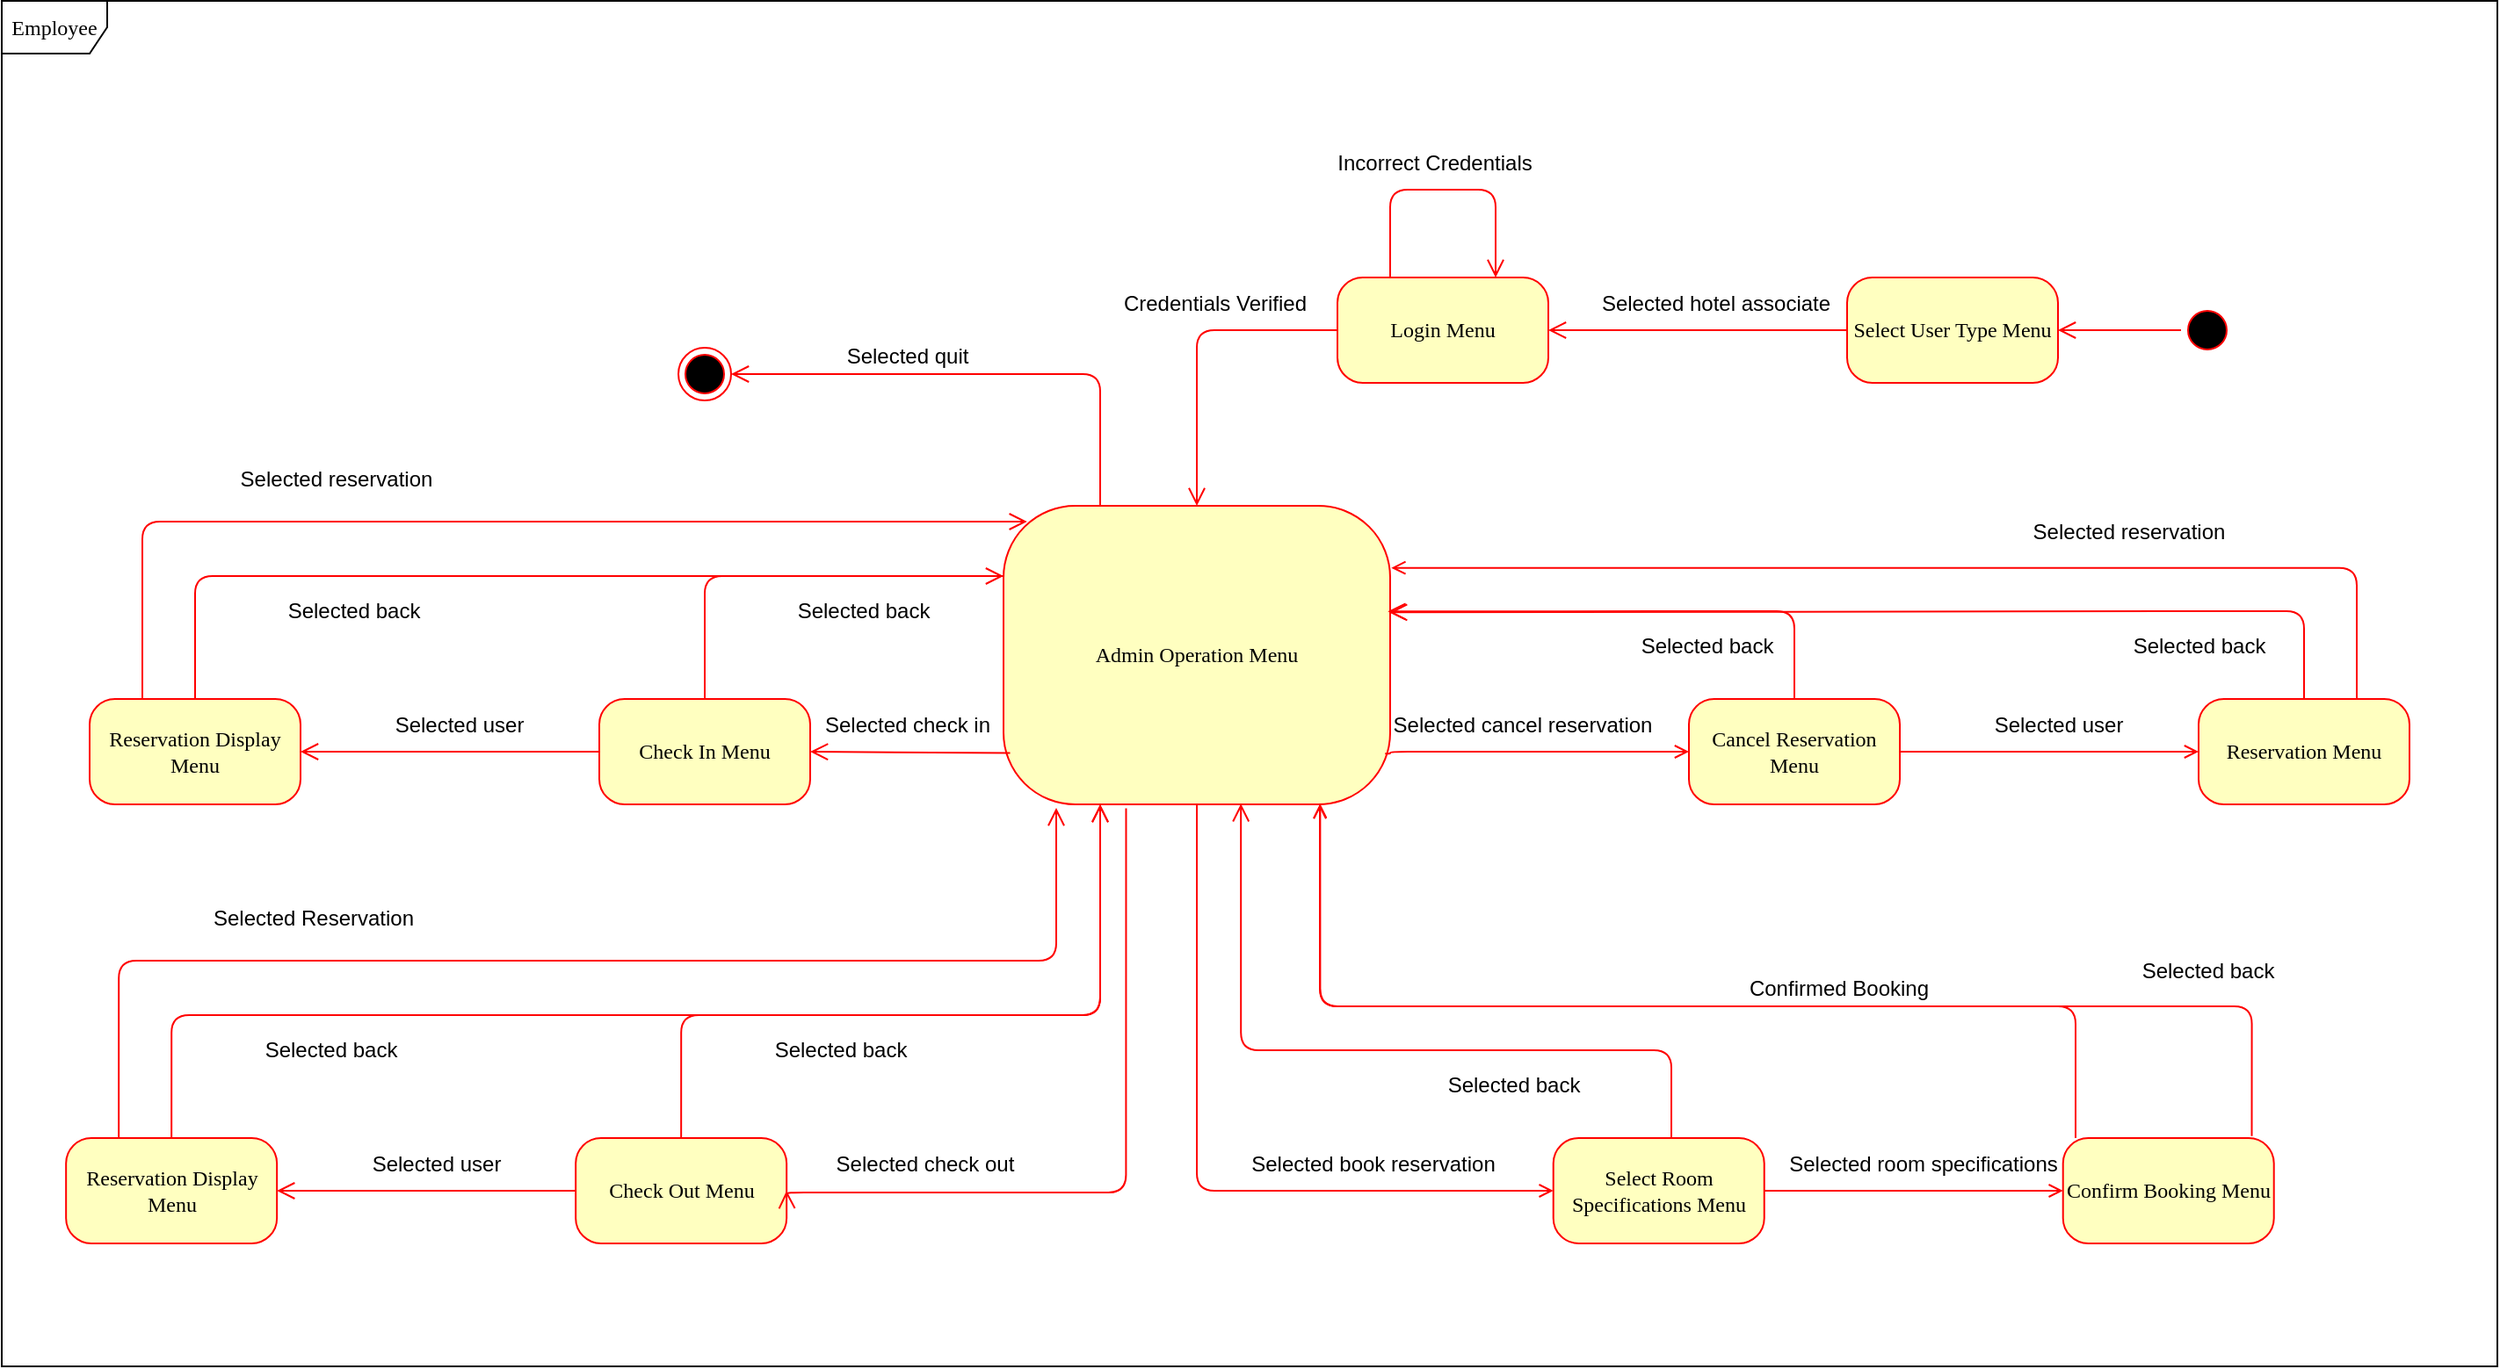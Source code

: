 <mxfile version="20.3.0" type="device"><diagram name="Page-1" id="58cdce13-f638-feb5-8d6f-7d28b1aa9fa0"><mxGraphModel dx="3162" dy="1225" grid="1" gridSize="10" guides="1" tooltips="1" connect="1" arrows="1" fold="1" page="1" pageScale="1" pageWidth="1100" pageHeight="850" background="none" math="0" shadow="0"><root><mxCell id="0"/><mxCell id="1" parent="0"/><mxCell id="382b91b5511bd0f7-1" value="" style="ellipse;html=1;shape=startState;fillColor=#000000;strokeColor=#ff0000;rounded=1;shadow=0;comic=0;labelBackgroundColor=none;fontFamily=Verdana;fontSize=12;fontColor=#000000;align=center;direction=south;" parent="1" vertex="1"><mxGeometry x="460" y="245" width="30" height="30" as="geometry"/></mxCell><mxCell id="382b91b5511bd0f7-5" value="Admin Operation Menu" style="rounded=1;whiteSpace=wrap;html=1;arcSize=24;fillColor=#ffffc0;strokeColor=#ff0000;shadow=0;comic=0;labelBackgroundColor=none;fontFamily=Verdana;fontSize=12;fontColor=#000000;align=center;" parent="1" vertex="1"><mxGeometry x="-210" y="360" width="220" height="170" as="geometry"/></mxCell><mxCell id="382b91b5511bd0f7-6" value="Select User Type Menu" style="rounded=1;whiteSpace=wrap;html=1;arcSize=24;fillColor=#ffffc0;strokeColor=#ff0000;shadow=0;comic=0;labelBackgroundColor=none;fontFamily=Verdana;fontSize=12;fontColor=#000000;align=center;" parent="1" vertex="1"><mxGeometry x="270" y="230" width="120" height="60" as="geometry"/></mxCell><mxCell id="2a3bc250acf0617d-8" value="Employee" style="shape=umlFrame;whiteSpace=wrap;html=1;rounded=1;shadow=0;comic=0;labelBackgroundColor=none;strokeWidth=1;fontFamily=Verdana;fontSize=12;align=center;" parent="1" vertex="1"><mxGeometry x="-780" y="72.5" width="1420" height="777.5" as="geometry"/></mxCell><mxCell id="2a3bc250acf0617d-9" style="edgeStyle=orthogonalEdgeStyle;html=1;labelBackgroundColor=none;endArrow=open;endSize=8;strokeColor=#ff0000;fontFamily=Verdana;fontSize=12;align=left;" parent="1" source="382b91b5511bd0f7-1" target="382b91b5511bd0f7-6" edge="1"><mxGeometry relative="1" as="geometry"/></mxCell><mxCell id="D10sLgca207JY-B3G31J-2" style="edgeStyle=orthogonalEdgeStyle;html=1;labelBackgroundColor=none;endArrow=open;endSize=8;strokeColor=#ff0000;fontFamily=Verdana;fontSize=12;align=left;exitX=0;exitY=0.5;exitDx=0;exitDy=0;entryX=1;entryY=0.5;entryDx=0;entryDy=0;" parent="1" source="382b91b5511bd0f7-6" target="D10sLgca207JY-B3G31J-14" edge="1"><mxGeometry relative="1" as="geometry"><mxPoint x="300" y="260" as="sourcePoint"/><mxPoint x="230" y="300" as="targetPoint"/><Array as="points"><mxPoint x="190" y="260"/><mxPoint x="190" y="260"/></Array></mxGeometry></mxCell><mxCell id="D10sLgca207JY-B3G31J-3" value="Selected hotel associate" style="text;html=1;align=center;verticalAlign=middle;resizable=0;points=[];autosize=1;strokeColor=none;fillColor=none;" parent="1" vertex="1"><mxGeometry x="120" y="230" width="150" height="30" as="geometry"/></mxCell><mxCell id="D10sLgca207JY-B3G31J-9" value="Selected book reservation" style="text;html=1;align=center;verticalAlign=middle;resizable=0;points=[];autosize=1;strokeColor=none;fillColor=none;" parent="1" vertex="1"><mxGeometry x="-80" y="720" width="160" height="30" as="geometry"/></mxCell><mxCell id="D10sLgca207JY-B3G31J-11" value="Selected quit" style="text;html=1;align=center;verticalAlign=middle;resizable=0;points=[];autosize=1;strokeColor=none;fillColor=none;" parent="1" vertex="1"><mxGeometry x="-310" y="260" width="90" height="30" as="geometry"/></mxCell><mxCell id="D10sLgca207JY-B3G31J-14" value="Login Menu" style="rounded=1;whiteSpace=wrap;html=1;arcSize=24;fillColor=#ffffc0;strokeColor=#ff0000;shadow=0;comic=0;labelBackgroundColor=none;fontFamily=Verdana;fontSize=12;fontColor=#000000;align=center;" parent="1" vertex="1"><mxGeometry x="-20" y="230" width="120" height="60" as="geometry"/></mxCell><mxCell id="D10sLgca207JY-B3G31J-16" value="Credentials Verified" style="text;html=1;align=center;verticalAlign=middle;resizable=0;points=[];autosize=1;strokeColor=none;fillColor=none;" parent="1" vertex="1"><mxGeometry x="-155" y="230" width="130" height="30" as="geometry"/></mxCell><mxCell id="D10sLgca207JY-B3G31J-17" style="edgeStyle=orthogonalEdgeStyle;html=1;labelBackgroundColor=none;endArrow=open;endSize=8;strokeColor=#ff0000;fontFamily=Verdana;fontSize=12;align=left;exitX=0.25;exitY=0;exitDx=0;exitDy=0;entryX=0.75;entryY=0;entryDx=0;entryDy=0;" parent="1" source="D10sLgca207JY-B3G31J-14" target="D10sLgca207JY-B3G31J-14" edge="1"><mxGeometry relative="1" as="geometry"><mxPoint x="10" y="200" as="sourcePoint"/><mxPoint x="70" y="220" as="targetPoint"/><Array as="points"><mxPoint x="10" y="180"/><mxPoint x="70" y="180"/></Array></mxGeometry></mxCell><mxCell id="D10sLgca207JY-B3G31J-18" value="Incorrect Credentials" style="text;html=1;align=center;verticalAlign=middle;resizable=0;points=[];autosize=1;strokeColor=none;fillColor=none;" parent="1" vertex="1"><mxGeometry x="-30" y="150" width="130" height="30" as="geometry"/></mxCell><mxCell id="D10sLgca207JY-B3G31J-24" value="Check In Menu" style="rounded=1;whiteSpace=wrap;html=1;arcSize=24;fillColor=#ffffc0;strokeColor=#ff0000;shadow=0;comic=0;labelBackgroundColor=none;fontFamily=Verdana;fontSize=12;fontColor=#000000;align=center;" parent="1" vertex="1"><mxGeometry x="-440" y="470" width="120" height="60" as="geometry"/></mxCell><mxCell id="D10sLgca207JY-B3G31J-27" style="edgeStyle=orthogonalEdgeStyle;html=1;labelBackgroundColor=none;endArrow=open;endSize=8;strokeColor=#ff0000;fontFamily=Verdana;fontSize=12;align=left;entryX=1;entryY=0.5;entryDx=0;entryDy=0;exitX=0.017;exitY=0.828;exitDx=0;exitDy=0;exitPerimeter=0;" parent="1" source="382b91b5511bd0f7-5" target="D10sLgca207JY-B3G31J-24" edge="1"><mxGeometry relative="1" as="geometry"><mxPoint x="-200" y="420" as="sourcePoint"/><mxPoint x="-780" y="530" as="targetPoint"/><Array as="points"><mxPoint x="-320" y="501"/></Array></mxGeometry></mxCell><mxCell id="D10sLgca207JY-B3G31J-28" value="Selected check in" style="text;html=1;align=center;verticalAlign=middle;resizable=0;points=[];autosize=1;strokeColor=none;fillColor=none;" parent="1" vertex="1"><mxGeometry x="-325" y="470" width="120" height="30" as="geometry"/></mxCell><mxCell id="D10sLgca207JY-B3G31J-32" style="edgeStyle=orthogonalEdgeStyle;html=1;labelBackgroundColor=none;endArrow=open;endSize=8;strokeColor=#ff0000;fontFamily=Verdana;fontSize=12;align=left;exitX=0.25;exitY=0;exitDx=0;exitDy=0;entryX=1;entryY=0.5;entryDx=0;entryDy=0;" parent="1" source="382b91b5511bd0f7-5" target="-xtLUZi9XZsfs5x1f70--2" edge="1"><mxGeometry relative="1" as="geometry"><mxPoint x="721.04" y="266.5" as="sourcePoint"/><mxPoint x="-365" y="285" as="targetPoint"/><Array as="points"><mxPoint x="-155" y="285"/></Array></mxGeometry></mxCell><mxCell id="D10sLgca207JY-B3G31J-33" style="edgeStyle=orthogonalEdgeStyle;html=1;labelBackgroundColor=none;endArrow=open;endSize=8;strokeColor=#ff0000;fontFamily=Verdana;fontSize=12;align=left;exitX=0;exitY=0.5;exitDx=0;exitDy=0;entryX=0.5;entryY=0;entryDx=0;entryDy=0;" parent="1" source="D10sLgca207JY-B3G31J-14" target="382b91b5511bd0f7-5" edge="1"><mxGeometry relative="1" as="geometry"><mxPoint x="-320" y="210" as="sourcePoint"/><mxPoint x="-100" y="210" as="targetPoint"/></mxGeometry></mxCell><mxCell id="r40Pn0SbiMnviiHyqKYa-1" value="Reservation Display Menu" style="rounded=1;whiteSpace=wrap;html=1;arcSize=24;fillColor=#ffffc0;strokeColor=#ff0000;shadow=0;comic=0;labelBackgroundColor=none;fontFamily=Verdana;fontSize=12;fontColor=#000000;align=center;" parent="1" vertex="1"><mxGeometry x="-730" y="470" width="120" height="60" as="geometry"/></mxCell><mxCell id="r40Pn0SbiMnviiHyqKYa-2" style="edgeStyle=orthogonalEdgeStyle;html=1;labelBackgroundColor=none;endArrow=open;endSize=8;strokeColor=#ff0000;fontFamily=Verdana;fontSize=12;align=left;exitX=0;exitY=0.5;exitDx=0;exitDy=0;entryX=1;entryY=0.5;entryDx=0;entryDy=0;" parent="1" source="D10sLgca207JY-B3G31J-24" target="r40Pn0SbiMnviiHyqKYa-1" edge="1"><mxGeometry relative="1" as="geometry"><mxPoint x="-390" y="420" as="sourcePoint"/><mxPoint x="-670" y="420" as="targetPoint"/><Array as="points"><mxPoint x="-550" y="500"/><mxPoint x="-550" y="500"/></Array></mxGeometry></mxCell><mxCell id="r40Pn0SbiMnviiHyqKYa-3" value="Selected user" style="text;html=1;align=center;verticalAlign=middle;resizable=0;points=[];autosize=1;strokeColor=none;fillColor=none;" parent="1" vertex="1"><mxGeometry x="-570" y="470" width="100" height="30" as="geometry"/></mxCell><mxCell id="r40Pn0SbiMnviiHyqKYa-6" value="Selected reservation" style="text;html=1;align=center;verticalAlign=middle;resizable=0;points=[];autosize=1;strokeColor=none;fillColor=none;" parent="1" vertex="1"><mxGeometry x="-655" y="330" width="130" height="30" as="geometry"/></mxCell><mxCell id="r40Pn0SbiMnviiHyqKYa-7" style="edgeStyle=orthogonalEdgeStyle;html=1;labelBackgroundColor=none;endArrow=open;endSize=8;strokeColor=#ff0000;fontFamily=Verdana;fontSize=12;align=left;exitX=0.5;exitY=0;exitDx=0;exitDy=0;" parent="1" source="r40Pn0SbiMnviiHyqKYa-1" edge="1"><mxGeometry relative="1" as="geometry"><mxPoint x="-550.0" y="387.78" as="sourcePoint"/><mxPoint x="-210" y="400" as="targetPoint"/><Array as="points"><mxPoint x="-670" y="400"/></Array></mxGeometry></mxCell><mxCell id="r40Pn0SbiMnviiHyqKYa-10" style="edgeStyle=orthogonalEdgeStyle;html=1;labelBackgroundColor=none;endArrow=open;endSize=8;strokeColor=#ff0000;fontFamily=Verdana;fontSize=12;align=left;exitX=0.25;exitY=0;exitDx=0;exitDy=0;entryX=0.061;entryY=0.052;entryDx=0;entryDy=0;entryPerimeter=0;" parent="1" source="r40Pn0SbiMnviiHyqKYa-1" target="382b91b5511bd0f7-5" edge="1"><mxGeometry relative="1" as="geometry"><mxPoint x="-970" y="470" as="sourcePoint"/><mxPoint x="-210" y="370" as="targetPoint"/><Array as="points"><mxPoint x="-700" y="369"/><mxPoint x="-197" y="369"/></Array></mxGeometry></mxCell><mxCell id="r40Pn0SbiMnviiHyqKYa-11" value="Selected back" style="text;html=1;align=center;verticalAlign=middle;resizable=0;points=[];autosize=1;strokeColor=none;fillColor=none;" parent="1" vertex="1"><mxGeometry x="-340" y="405" width="100" height="30" as="geometry"/></mxCell><mxCell id="r40Pn0SbiMnviiHyqKYa-12" value="" style="edgeStyle=orthogonalEdgeStyle;html=1;labelBackgroundColor=none;endArrow=none;endSize=8;strokeColor=#ff0000;fontFamily=Verdana;fontSize=12;align=left;exitX=0.5;exitY=0;exitDx=0;exitDy=0;" parent="1" source="D10sLgca207JY-B3G31J-24" edge="1"><mxGeometry relative="1" as="geometry"><mxPoint x="-380" y="470" as="sourcePoint"/><mxPoint x="-210" y="400" as="targetPoint"/><Array as="points"><mxPoint x="-380" y="400"/><mxPoint x="-210" y="400"/></Array></mxGeometry></mxCell><mxCell id="r40Pn0SbiMnviiHyqKYa-13" value="Selected back" style="text;html=1;align=center;verticalAlign=middle;resizable=0;points=[];autosize=1;strokeColor=none;fillColor=none;" parent="1" vertex="1"><mxGeometry x="-630" y="405" width="100" height="30" as="geometry"/></mxCell><mxCell id="r40Pn0SbiMnviiHyqKYa-20" value="Check Out Menu" style="rounded=1;whiteSpace=wrap;html=1;arcSize=24;fillColor=#ffffc0;strokeColor=#ff0000;shadow=0;comic=0;labelBackgroundColor=none;fontFamily=Verdana;fontSize=12;fontColor=#000000;align=center;" parent="1" vertex="1"><mxGeometry x="-453.42" y="720" width="120" height="60" as="geometry"/></mxCell><mxCell id="r40Pn0SbiMnviiHyqKYa-21" style="edgeStyle=orthogonalEdgeStyle;html=1;labelBackgroundColor=none;endArrow=open;endSize=8;strokeColor=#ff0000;fontFamily=Verdana;fontSize=12;align=left;entryX=1;entryY=0.5;entryDx=0;entryDy=0;exitX=0.317;exitY=1.013;exitDx=0;exitDy=0;exitPerimeter=0;" parent="1" source="382b91b5511bd0f7-5" target="r40Pn0SbiMnviiHyqKYa-20" edge="1"><mxGeometry relative="1" as="geometry"><mxPoint x="-219.68" y="750.76" as="sourcePoint"/><mxPoint x="-793.42" y="780" as="targetPoint"/><Array as="points"><mxPoint x="-140" y="751"/><mxPoint x="-333" y="751"/></Array></mxGeometry></mxCell><mxCell id="r40Pn0SbiMnviiHyqKYa-22" value="Selected check out" style="text;html=1;align=center;verticalAlign=middle;resizable=0;points=[];autosize=1;strokeColor=none;fillColor=none;" parent="1" vertex="1"><mxGeometry x="-315" y="720" width="120" height="30" as="geometry"/></mxCell><mxCell id="r40Pn0SbiMnviiHyqKYa-23" value="Reservation Display Menu" style="rounded=1;whiteSpace=wrap;html=1;arcSize=24;fillColor=#ffffc0;strokeColor=#ff0000;shadow=0;comic=0;labelBackgroundColor=none;fontFamily=Verdana;fontSize=12;fontColor=#000000;align=center;" parent="1" vertex="1"><mxGeometry x="-743.42" y="720" width="120" height="60" as="geometry"/></mxCell><mxCell id="r40Pn0SbiMnviiHyqKYa-24" style="edgeStyle=orthogonalEdgeStyle;html=1;labelBackgroundColor=none;endArrow=open;endSize=8;strokeColor=#ff0000;fontFamily=Verdana;fontSize=12;align=left;exitX=0;exitY=0.5;exitDx=0;exitDy=0;entryX=1;entryY=0.5;entryDx=0;entryDy=0;" parent="1" source="r40Pn0SbiMnviiHyqKYa-20" target="r40Pn0SbiMnviiHyqKYa-23" edge="1"><mxGeometry relative="1" as="geometry"><mxPoint x="-403.42" y="670" as="sourcePoint"/><mxPoint x="-683.42" y="670" as="targetPoint"/><Array as="points"><mxPoint x="-563.42" y="750"/><mxPoint x="-563.42" y="750"/></Array></mxGeometry></mxCell><mxCell id="r40Pn0SbiMnviiHyqKYa-25" value="Selected user" style="text;html=1;align=center;verticalAlign=middle;resizable=0;points=[];autosize=1;strokeColor=none;fillColor=none;" parent="1" vertex="1"><mxGeometry x="-583.42" y="720" width="100" height="30" as="geometry"/></mxCell><mxCell id="r40Pn0SbiMnviiHyqKYa-26" value="Selected Reservation" style="text;html=1;align=center;verticalAlign=middle;resizable=0;points=[];autosize=1;strokeColor=none;fillColor=none;" parent="1" vertex="1"><mxGeometry x="-673.42" y="580" width="140" height="30" as="geometry"/></mxCell><mxCell id="r40Pn0SbiMnviiHyqKYa-27" style="edgeStyle=orthogonalEdgeStyle;html=1;labelBackgroundColor=none;endArrow=open;endSize=8;strokeColor=#ff0000;fontFamily=Verdana;fontSize=12;align=left;exitX=0.5;exitY=0;exitDx=0;exitDy=0;entryX=0.25;entryY=1;entryDx=0;entryDy=0;" parent="1" source="r40Pn0SbiMnviiHyqKYa-23" target="382b91b5511bd0f7-5" edge="1"><mxGeometry relative="1" as="geometry"><mxPoint x="-563.42" y="637.78" as="sourcePoint"/><mxPoint x="-223.42" y="650" as="targetPoint"/><Array as="points"><mxPoint x="-683" y="650"/><mxPoint x="-155" y="650"/></Array></mxGeometry></mxCell><mxCell id="r40Pn0SbiMnviiHyqKYa-28" style="edgeStyle=orthogonalEdgeStyle;html=1;labelBackgroundColor=none;endArrow=open;endSize=8;strokeColor=#ff0000;fontFamily=Verdana;fontSize=12;align=left;exitX=0.25;exitY=0;exitDx=0;exitDy=0;" parent="1" source="r40Pn0SbiMnviiHyqKYa-23" edge="1"><mxGeometry relative="1" as="geometry"><mxPoint x="-983.42" y="720" as="sourcePoint"/><mxPoint x="-180" y="532" as="targetPoint"/><Array as="points"><mxPoint x="-713" y="619"/><mxPoint x="-180" y="619"/><mxPoint x="-180" y="532"/></Array></mxGeometry></mxCell><mxCell id="r40Pn0SbiMnviiHyqKYa-29" value="Selected back" style="text;html=1;align=center;verticalAlign=middle;resizable=0;points=[];autosize=1;strokeColor=none;fillColor=none;" parent="1" vertex="1"><mxGeometry x="-353.42" y="655" width="100" height="30" as="geometry"/></mxCell><mxCell id="r40Pn0SbiMnviiHyqKYa-30" value="" style="edgeStyle=orthogonalEdgeStyle;html=1;labelBackgroundColor=none;endArrow=open;endSize=8;strokeColor=#ff0000;fontFamily=Verdana;fontSize=12;align=left;exitX=0.5;exitY=0;exitDx=0;exitDy=0;endFill=0;entryX=0.25;entryY=1;entryDx=0;entryDy=0;" parent="1" source="r40Pn0SbiMnviiHyqKYa-20" target="382b91b5511bd0f7-5" edge="1"><mxGeometry relative="1" as="geometry"><mxPoint x="-393.42" y="720" as="sourcePoint"/><mxPoint x="-80" y="630" as="targetPoint"/><Array as="points"><mxPoint x="-393" y="650"/><mxPoint x="-155" y="650"/></Array></mxGeometry></mxCell><mxCell id="r40Pn0SbiMnviiHyqKYa-31" value="Selected back" style="text;html=1;align=center;verticalAlign=middle;resizable=0;points=[];autosize=1;strokeColor=none;fillColor=none;" parent="1" vertex="1"><mxGeometry x="-643.42" y="655" width="100" height="30" as="geometry"/></mxCell><mxCell id="r40Pn0SbiMnviiHyqKYa-32" value="Reservation Menu" style="rounded=1;whiteSpace=wrap;html=1;arcSize=24;fillColor=#ffffc0;strokeColor=#ff0000;shadow=0;comic=0;labelBackgroundColor=none;fontFamily=Verdana;fontSize=12;fontColor=#000000;align=center;" parent="1" vertex="1"><mxGeometry x="470" y="470" width="120" height="60" as="geometry"/></mxCell><mxCell id="r40Pn0SbiMnviiHyqKYa-33" style="edgeStyle=orthogonalEdgeStyle;html=1;labelBackgroundColor=none;endArrow=none;endSize=8;strokeColor=#ff0000;fontFamily=Verdana;fontSize=12;align=left;entryX=0.75;entryY=0;entryDx=0;entryDy=0;exitX=1.003;exitY=0.208;exitDx=0;exitDy=0;exitPerimeter=0;startArrow=open;startFill=0;endFill=0;" parent="1" source="382b91b5511bd0f7-5" target="r40Pn0SbiMnviiHyqKYa-32" edge="1"><mxGeometry relative="1" as="geometry"><mxPoint x="633.74" y="490.76" as="sourcePoint"/><mxPoint x="60" y="520" as="targetPoint"/><Array as="points"><mxPoint x="560" y="395"/></Array></mxGeometry></mxCell><mxCell id="r40Pn0SbiMnviiHyqKYa-34" value="Selected reservation" style="text;html=1;align=center;verticalAlign=middle;resizable=0;points=[];autosize=1;strokeColor=none;fillColor=none;" parent="1" vertex="1"><mxGeometry x="365" y="360" width="130" height="30" as="geometry"/></mxCell><mxCell id="r40Pn0SbiMnviiHyqKYa-35" value="Cancel Reservation Menu" style="rounded=1;whiteSpace=wrap;html=1;arcSize=24;fillColor=#ffffc0;strokeColor=#ff0000;shadow=0;comic=0;labelBackgroundColor=none;fontFamily=Verdana;fontSize=12;fontColor=#000000;align=center;" parent="1" vertex="1"><mxGeometry x="180" y="470" width="120" height="60" as="geometry"/></mxCell><mxCell id="r40Pn0SbiMnviiHyqKYa-36" style="edgeStyle=orthogonalEdgeStyle;html=1;labelBackgroundColor=none;endArrow=none;endSize=8;strokeColor=#ff0000;fontFamily=Verdana;fontSize=12;align=left;exitX=0;exitY=0.5;exitDx=0;exitDy=0;entryX=1;entryY=0.5;entryDx=0;entryDy=0;startArrow=open;startFill=0;endFill=0;" parent="1" source="r40Pn0SbiMnviiHyqKYa-32" target="r40Pn0SbiMnviiHyqKYa-35" edge="1"><mxGeometry relative="1" as="geometry"><mxPoint x="520" y="420" as="sourcePoint"/><mxPoint x="240" y="420" as="targetPoint"/><Array as="points"><mxPoint x="360" y="500"/><mxPoint x="360" y="500"/></Array></mxGeometry></mxCell><mxCell id="r40Pn0SbiMnviiHyqKYa-37" value="Selected user" style="text;html=1;align=center;verticalAlign=middle;resizable=0;points=[];autosize=1;strokeColor=none;fillColor=none;" parent="1" vertex="1"><mxGeometry x="340" y="470" width="100" height="30" as="geometry"/></mxCell><mxCell id="r40Pn0SbiMnviiHyqKYa-39" style="edgeStyle=orthogonalEdgeStyle;html=1;labelBackgroundColor=none;endArrow=open;endSize=8;strokeColor=#ff0000;fontFamily=Verdana;fontSize=12;align=left;exitX=0.5;exitY=0;exitDx=0;exitDy=0;entryX=0.994;entryY=0.354;entryDx=0;entryDy=0;entryPerimeter=0;" parent="1" source="r40Pn0SbiMnviiHyqKYa-35" target="382b91b5511bd0f7-5" edge="1"><mxGeometry relative="1" as="geometry"><mxPoint x="290.0" y="377.78" as="sourcePoint"/><mxPoint x="630" y="390" as="targetPoint"/><Array as="points"><mxPoint x="170" y="420"/><mxPoint x="9" y="420"/></Array></mxGeometry></mxCell><mxCell id="r40Pn0SbiMnviiHyqKYa-41" value="Selected back" style="text;html=1;align=center;verticalAlign=middle;resizable=0;points=[];autosize=1;strokeColor=none;fillColor=none;" parent="1" vertex="1"><mxGeometry x="420" y="425" width="100" height="30" as="geometry"/></mxCell><mxCell id="r40Pn0SbiMnviiHyqKYa-42" value="" style="edgeStyle=orthogonalEdgeStyle;html=1;labelBackgroundColor=none;endArrow=open;endSize=8;strokeColor=#ff0000;fontFamily=Verdana;fontSize=12;align=left;exitX=0.5;exitY=0;exitDx=0;exitDy=0;entryX=0.998;entryY=0.357;entryDx=0;entryDy=0;entryPerimeter=0;startArrow=none;startFill=0;endFill=0;" parent="1" source="r40Pn0SbiMnviiHyqKYa-32" target="382b91b5511bd0f7-5" edge="1"><mxGeometry relative="1" as="geometry"><mxPoint x="460" y="460" as="sourcePoint"/><mxPoint x="20" y="400" as="targetPoint"/><Array as="points"><mxPoint x="460" y="420"/><mxPoint x="20" y="420"/></Array></mxGeometry></mxCell><mxCell id="r40Pn0SbiMnviiHyqKYa-43" value="Selected back" style="text;html=1;align=center;verticalAlign=middle;resizable=0;points=[];autosize=1;strokeColor=none;fillColor=none;" parent="1" vertex="1"><mxGeometry x="140" y="425" width="100" height="30" as="geometry"/></mxCell><mxCell id="r40Pn0SbiMnviiHyqKYa-44" style="edgeStyle=orthogonalEdgeStyle;html=1;labelBackgroundColor=none;endArrow=none;endSize=8;strokeColor=#ff0000;fontFamily=Verdana;fontSize=12;align=left;exitX=0;exitY=0.5;exitDx=0;exitDy=0;entryX=0.987;entryY=0.83;entryDx=0;entryDy=0;startArrow=open;startFill=0;endFill=0;entryPerimeter=0;" parent="1" source="r40Pn0SbiMnviiHyqKYa-35" target="382b91b5511bd0f7-5" edge="1"><mxGeometry relative="1" as="geometry"><mxPoint x="180" y="540" as="sourcePoint"/><mxPoint x="10" y="497.5" as="targetPoint"/><Array as="points"><mxPoint x="10" y="500"/><mxPoint x="10" y="501"/></Array></mxGeometry></mxCell><mxCell id="r40Pn0SbiMnviiHyqKYa-45" value="Confirm Booking Menu" style="rounded=1;whiteSpace=wrap;html=1;arcSize=24;fillColor=#ffffc0;strokeColor=#ff0000;shadow=0;comic=0;labelBackgroundColor=none;fontFamily=Verdana;fontSize=12;fontColor=#000000;align=center;" parent="1" vertex="1"><mxGeometry x="392.86" y="720" width="120" height="60" as="geometry"/></mxCell><mxCell id="r40Pn0SbiMnviiHyqKYa-46" style="edgeStyle=orthogonalEdgeStyle;html=1;labelBackgroundColor=none;endArrow=none;endSize=8;strokeColor=#ff0000;fontFamily=Verdana;fontSize=12;align=left;exitX=0.819;exitY=0.998;exitDx=0;exitDy=0;exitPerimeter=0;startArrow=open;startFill=0;endFill=0;" parent="1" source="382b91b5511bd0f7-5" edge="1"><mxGeometry relative="1" as="geometry"><mxPoint x="3.52" y="645.36" as="sourcePoint"/><mxPoint x="400" y="720" as="targetPoint"/><Array as="points"><mxPoint x="-30" y="645"/><mxPoint x="400" y="645"/><mxPoint x="400" y="720"/></Array></mxGeometry></mxCell><mxCell id="r40Pn0SbiMnviiHyqKYa-47" value="Confirmed Booking" style="text;html=1;align=center;verticalAlign=middle;resizable=0;points=[];autosize=1;strokeColor=none;fillColor=none;" parent="1" vertex="1"><mxGeometry x="200" y="620" width="130" height="30" as="geometry"/></mxCell><mxCell id="r40Pn0SbiMnviiHyqKYa-48" value="Select Room Specifications Menu" style="rounded=1;whiteSpace=wrap;html=1;arcSize=24;fillColor=#ffffc0;strokeColor=#ff0000;shadow=0;comic=0;labelBackgroundColor=none;fontFamily=Verdana;fontSize=12;fontColor=#000000;align=center;" parent="1" vertex="1"><mxGeometry x="102.86" y="720" width="120" height="60" as="geometry"/></mxCell><mxCell id="r40Pn0SbiMnviiHyqKYa-49" style="edgeStyle=orthogonalEdgeStyle;html=1;labelBackgroundColor=none;endArrow=none;endSize=8;strokeColor=#ff0000;fontFamily=Verdana;fontSize=12;align=left;exitX=0;exitY=0.5;exitDx=0;exitDy=0;entryX=1;entryY=0.5;entryDx=0;entryDy=0;startArrow=open;startFill=0;endFill=0;" parent="1" source="r40Pn0SbiMnviiHyqKYa-45" target="r40Pn0SbiMnviiHyqKYa-48" edge="1"><mxGeometry relative="1" as="geometry"><mxPoint x="442.86" y="670" as="sourcePoint"/><mxPoint x="162.86" y="670" as="targetPoint"/><Array as="points"><mxPoint x="282.86" y="750"/><mxPoint x="282.86" y="750"/></Array></mxGeometry></mxCell><mxCell id="r40Pn0SbiMnviiHyqKYa-50" value="Selected room specifications" style="text;html=1;align=center;verticalAlign=middle;resizable=0;points=[];autosize=1;strokeColor=none;fillColor=none;" parent="1" vertex="1"><mxGeometry x="222.86" y="720" width="180" height="30" as="geometry"/></mxCell><mxCell id="r40Pn0SbiMnviiHyqKYa-53" value="" style="edgeStyle=orthogonalEdgeStyle;html=1;labelBackgroundColor=none;endArrow=open;endSize=8;strokeColor=#ff0000;fontFamily=Verdana;fontSize=12;align=left;entryX=0.614;entryY=0.998;entryDx=0;entryDy=0;entryPerimeter=0;startArrow=none;startFill=0;endFill=0;" parent="1" target="382b91b5511bd0f7-5" edge="1"><mxGeometry relative="1" as="geometry"><mxPoint x="170" y="720" as="sourcePoint"/><mxPoint x="2.42" y="670.69" as="targetPoint"/><Array as="points"><mxPoint x="170" y="720"/><mxPoint x="170" y="670"/><mxPoint x="-75" y="670"/></Array></mxGeometry></mxCell><mxCell id="r40Pn0SbiMnviiHyqKYa-54" value="Selected back" style="text;html=1;align=center;verticalAlign=middle;resizable=0;points=[];autosize=1;strokeColor=none;fillColor=none;" parent="1" vertex="1"><mxGeometry x="30" y="675" width="100" height="30" as="geometry"/></mxCell><mxCell id="r40Pn0SbiMnviiHyqKYa-55" style="edgeStyle=orthogonalEdgeStyle;html=1;labelBackgroundColor=none;endArrow=none;endSize=8;strokeColor=#ff0000;fontFamily=Verdana;fontSize=12;align=left;exitX=0;exitY=0.5;exitDx=0;exitDy=0;entryX=0.5;entryY=1;entryDx=0;entryDy=0;startArrow=open;startFill=0;endFill=0;" parent="1" source="r40Pn0SbiMnviiHyqKYa-48" target="382b91b5511bd0f7-5" edge="1"><mxGeometry relative="1" as="geometry"><mxPoint x="172.86" y="790" as="sourcePoint"/><mxPoint x="3.268e-13" y="751.1" as="targetPoint"/><Array as="points"><mxPoint x="-100" y="750"/></Array></mxGeometry></mxCell><mxCell id="r40Pn0SbiMnviiHyqKYa-56" value="Selected cancel reservation" style="text;html=1;align=center;verticalAlign=middle;resizable=0;points=[];autosize=1;strokeColor=none;fillColor=none;" parent="1" vertex="1"><mxGeometry y="470" width="170" height="30" as="geometry"/></mxCell><mxCell id="r40Pn0SbiMnviiHyqKYa-57" style="edgeStyle=orthogonalEdgeStyle;html=1;labelBackgroundColor=none;endArrow=none;endSize=8;strokeColor=#ff0000;fontFamily=Verdana;fontSize=12;align=left;exitX=0.819;exitY=0.998;exitDx=0;exitDy=0;exitPerimeter=0;startArrow=open;startFill=0;endFill=0;entryX=0.895;entryY=-0.019;entryDx=0;entryDy=0;entryPerimeter=0;" parent="1" target="r40Pn0SbiMnviiHyqKYa-45" edge="1"><mxGeometry relative="1" as="geometry"><mxPoint x="-30.0" y="530.0" as="sourcePoint"/><mxPoint x="399.82" y="720.34" as="targetPoint"/><Array as="points"><mxPoint x="-30" y="645"/><mxPoint x="500" y="645"/></Array></mxGeometry></mxCell><mxCell id="r40Pn0SbiMnviiHyqKYa-58" value="Selected back" style="text;html=1;align=center;verticalAlign=middle;resizable=0;points=[];autosize=1;strokeColor=none;fillColor=none;" parent="1" vertex="1"><mxGeometry x="425" y="610" width="100" height="30" as="geometry"/></mxCell><mxCell id="-xtLUZi9XZsfs5x1f70--2" value="" style="ellipse;html=1;shape=endState;fillColor=#000000;strokeColor=#ff0000;rounded=1;shadow=0;comic=0;labelBackgroundColor=none;fontFamily=Verdana;fontSize=12;fontColor=#000000;align=center;" vertex="1" parent="1"><mxGeometry x="-395" y="270" width="30" height="30" as="geometry"/></mxCell></root></mxGraphModel></diagram></mxfile>